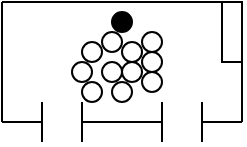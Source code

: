 <mxfile pages="1" version="11.2.8" type="github"><diagram id="OVloobY-Z9Z8aT_5V4Xj" name="Page-1"><mxGraphModel dx="946" dy="541" grid="1" gridSize="10" guides="1" tooltips="1" connect="1" arrows="1" fold="1" page="1" pageScale="1" pageWidth="827" pageHeight="1169" math="0" shadow="0"><root><mxCell id="0"/><mxCell id="1" parent="0"/><mxCell id="fyCEitjqeKC4gpw1Mh9Q-1" value="" style="endArrow=none;html=1;" parent="1" edge="1"><mxGeometry width="50" height="50" relative="1" as="geometry"><mxPoint x="160" y="140" as="sourcePoint"/><mxPoint x="160" y="80" as="targetPoint"/></mxGeometry></mxCell><mxCell id="fyCEitjqeKC4gpw1Mh9Q-2" value="" style="endArrow=none;html=1;" parent="1" edge="1"><mxGeometry width="50" height="50" relative="1" as="geometry"><mxPoint x="280" y="140" as="sourcePoint"/><mxPoint x="280" y="80" as="targetPoint"/></mxGeometry></mxCell><mxCell id="fyCEitjqeKC4gpw1Mh9Q-3" value="" style="endArrow=none;html=1;" parent="1" edge="1"><mxGeometry width="50" height="50" relative="1" as="geometry"><mxPoint x="160" y="80" as="sourcePoint"/><mxPoint x="280" y="80" as="targetPoint"/></mxGeometry></mxCell><mxCell id="fyCEitjqeKC4gpw1Mh9Q-4" value="" style="endArrow=none;html=1;" parent="1" edge="1"><mxGeometry width="50" height="50" relative="1" as="geometry"><mxPoint x="160" y="140" as="sourcePoint"/><mxPoint x="180" y="140" as="targetPoint"/></mxGeometry></mxCell><mxCell id="fyCEitjqeKC4gpw1Mh9Q-5" value="" style="endArrow=none;html=1;" parent="1" edge="1"><mxGeometry width="50" height="50" relative="1" as="geometry"><mxPoint x="260" y="140" as="sourcePoint"/><mxPoint x="280" y="140" as="targetPoint"/></mxGeometry></mxCell><mxCell id="fyCEitjqeKC4gpw1Mh9Q-6" value="" style="endArrow=none;html=1;" parent="1" edge="1"><mxGeometry width="50" height="50" relative="1" as="geometry"><mxPoint x="180" y="130" as="sourcePoint"/><mxPoint x="180" y="150" as="targetPoint"/></mxGeometry></mxCell><mxCell id="fyCEitjqeKC4gpw1Mh9Q-7" value="" style="endArrow=none;html=1;" parent="1" edge="1"><mxGeometry width="50" height="50" relative="1" as="geometry"><mxPoint x="200" y="130" as="sourcePoint"/><mxPoint x="200" y="150" as="targetPoint"/></mxGeometry></mxCell><mxCell id="fyCEitjqeKC4gpw1Mh9Q-8" value="" style="endArrow=none;html=1;" parent="1" edge="1"><mxGeometry width="50" height="50" relative="1" as="geometry"><mxPoint x="260" y="130" as="sourcePoint"/><mxPoint x="260" y="150" as="targetPoint"/></mxGeometry></mxCell><mxCell id="fyCEitjqeKC4gpw1Mh9Q-9" value="" style="endArrow=none;html=1;" parent="1" edge="1"><mxGeometry width="50" height="50" relative="1" as="geometry"><mxPoint x="240" y="130" as="sourcePoint"/><mxPoint x="240" y="150" as="targetPoint"/></mxGeometry></mxCell><mxCell id="fyCEitjqeKC4gpw1Mh9Q-10" value="" style="endArrow=none;html=1;" parent="1" edge="1"><mxGeometry width="50" height="50" relative="1" as="geometry"><mxPoint x="200" y="140" as="sourcePoint"/><mxPoint x="240" y="140" as="targetPoint"/></mxGeometry></mxCell><mxCell id="fyCEitjqeKC4gpw1Mh9Q-13" value="" style="ellipse;whiteSpace=wrap;html=1;aspect=fixed;fillColor=#000000;" parent="1" vertex="1"><mxGeometry x="215" y="85" width="10" height="10" as="geometry"/></mxCell><mxCell id="fyCEitjqeKC4gpw1Mh9Q-14" value="" style="ellipse;whiteSpace=wrap;html=1;aspect=fixed;" parent="1" vertex="1"><mxGeometry x="210" y="95" width="10" height="10" as="geometry"/></mxCell><mxCell id="fyCEitjqeKC4gpw1Mh9Q-22" value="" style="ellipse;whiteSpace=wrap;html=1;aspect=fixed;" parent="1" vertex="1"><mxGeometry x="200" y="100" width="10" height="10" as="geometry"/></mxCell><mxCell id="fyCEitjqeKC4gpw1Mh9Q-25" value="" style="ellipse;whiteSpace=wrap;html=1;aspect=fixed;" parent="1" vertex="1"><mxGeometry x="210" y="110" width="10" height="10" as="geometry"/></mxCell><mxCell id="fyCEitjqeKC4gpw1Mh9Q-26" value="" style="ellipse;whiteSpace=wrap;html=1;aspect=fixed;" parent="1" vertex="1"><mxGeometry x="195" y="110" width="10" height="10" as="geometry"/></mxCell><mxCell id="fyCEitjqeKC4gpw1Mh9Q-31" value="" style="rounded=0;whiteSpace=wrap;html=1;" parent="1" vertex="1"><mxGeometry x="270" y="80" width="10" height="30" as="geometry"/></mxCell><mxCell id="T5CmsfjFEMVQv3ZqvSI8-2" value="" style="ellipse;whiteSpace=wrap;html=1;aspect=fixed;" vertex="1" parent="1"><mxGeometry x="220" y="110" width="10" height="10" as="geometry"/></mxCell><mxCell id="T5CmsfjFEMVQv3ZqvSI8-3" value="" style="ellipse;whiteSpace=wrap;html=1;aspect=fixed;" vertex="1" parent="1"><mxGeometry x="220" y="100" width="10" height="10" as="geometry"/></mxCell><mxCell id="T5CmsfjFEMVQv3ZqvSI8-6" value="" style="ellipse;whiteSpace=wrap;html=1;aspect=fixed;" vertex="1" parent="1"><mxGeometry x="200" y="120" width="10" height="10" as="geometry"/></mxCell><mxCell id="T5CmsfjFEMVQv3ZqvSI8-7" value="" style="ellipse;whiteSpace=wrap;html=1;aspect=fixed;" vertex="1" parent="1"><mxGeometry x="215" y="120" width="10" height="10" as="geometry"/></mxCell><mxCell id="T5CmsfjFEMVQv3ZqvSI8-10" value="" style="ellipse;whiteSpace=wrap;html=1;aspect=fixed;" vertex="1" parent="1"><mxGeometry x="230" y="95" width="10" height="10" as="geometry"/></mxCell><mxCell id="T5CmsfjFEMVQv3ZqvSI8-11" value="" style="ellipse;whiteSpace=wrap;html=1;aspect=fixed;" vertex="1" parent="1"><mxGeometry x="230" y="105" width="10" height="10" as="geometry"/></mxCell><mxCell id="T5CmsfjFEMVQv3ZqvSI8-12" value="" style="ellipse;whiteSpace=wrap;html=1;aspect=fixed;" vertex="1" parent="1"><mxGeometry x="230" y="115" width="10" height="10" as="geometry"/></mxCell></root></mxGraphModel></diagram></mxfile>